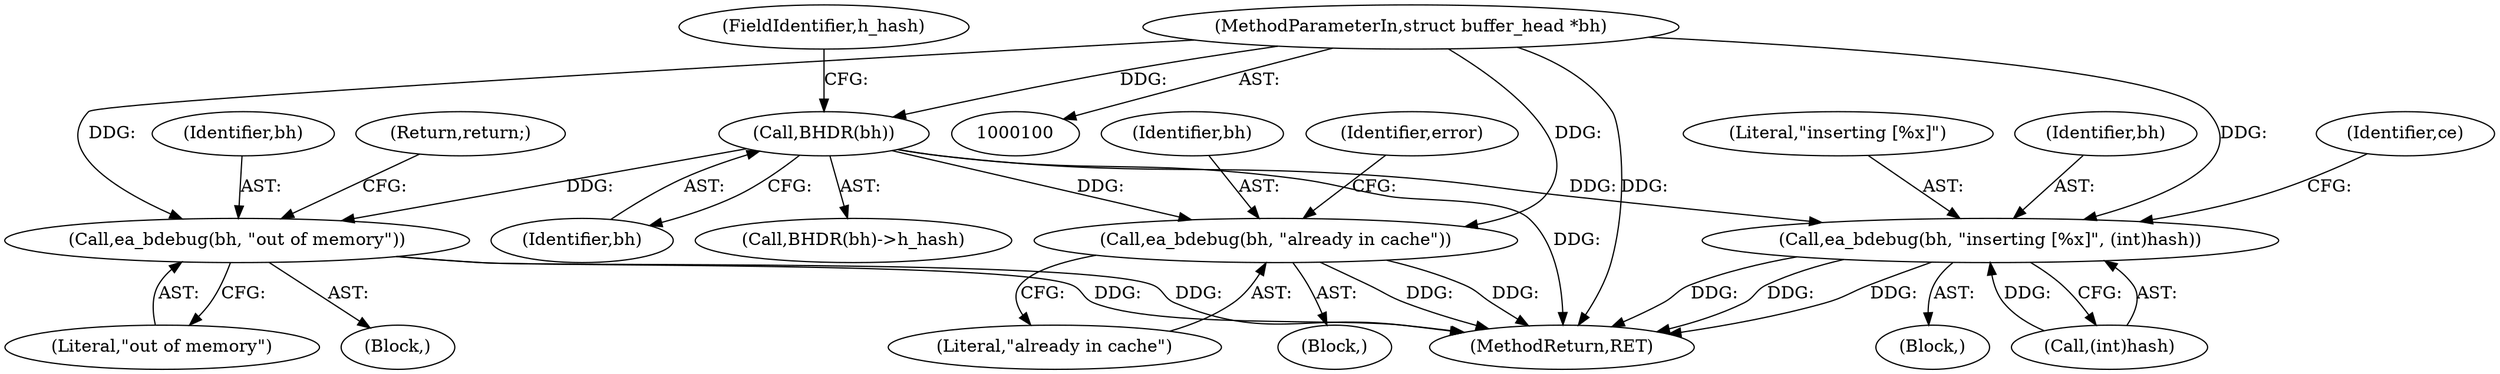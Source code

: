 digraph "1_linux_82939d7999dfc1f1998c4b1c12e2f19edbdff272_5@pointer" {
"1000109" [label="(Call,BHDR(bh))"];
"1000102" [label="(MethodParameterIn,struct buffer_head *bh)"];
"1000123" [label="(Call,ea_bdebug(bh, \"out of memory\"))"];
"1000149" [label="(Call,ea_bdebug(bh, \"already in cache\"))"];
"1000157" [label="(Call,ea_bdebug(bh, \"inserting [%x]\", (int)hash))"];
"1000109" [label="(Call,BHDR(bh))"];
"1000122" [label="(Block,)"];
"1000151" [label="(Literal,\"already in cache\")"];
"1000150" [label="(Identifier,bh)"];
"1000160" [label="(Call,(int)hash)"];
"1000159" [label="(Literal,\"inserting [%x]\")"];
"1000110" [label="(Identifier,bh)"];
"1000153" [label="(Identifier,error)"];
"1000102" [label="(MethodParameterIn,struct buffer_head *bh)"];
"1000111" [label="(FieldIdentifier,h_hash)"];
"1000165" [label="(MethodReturn,RET)"];
"1000125" [label="(Literal,\"out of memory\")"];
"1000157" [label="(Call,ea_bdebug(bh, \"inserting [%x]\", (int)hash))"];
"1000156" [label="(Block,)"];
"1000126" [label="(Return,return;)"];
"1000123" [label="(Call,ea_bdebug(bh, \"out of memory\"))"];
"1000108" [label="(Call,BHDR(bh)->h_hash)"];
"1000149" [label="(Call,ea_bdebug(bh, \"already in cache\"))"];
"1000124" [label="(Identifier,bh)"];
"1000158" [label="(Identifier,bh)"];
"1000148" [label="(Block,)"];
"1000164" [label="(Identifier,ce)"];
"1000109" -> "1000108"  [label="AST: "];
"1000109" -> "1000110"  [label="CFG: "];
"1000110" -> "1000109"  [label="AST: "];
"1000111" -> "1000109"  [label="CFG: "];
"1000109" -> "1000165"  [label="DDG: "];
"1000102" -> "1000109"  [label="DDG: "];
"1000109" -> "1000123"  [label="DDG: "];
"1000109" -> "1000149"  [label="DDG: "];
"1000109" -> "1000157"  [label="DDG: "];
"1000102" -> "1000100"  [label="AST: "];
"1000102" -> "1000165"  [label="DDG: "];
"1000102" -> "1000123"  [label="DDG: "];
"1000102" -> "1000149"  [label="DDG: "];
"1000102" -> "1000157"  [label="DDG: "];
"1000123" -> "1000122"  [label="AST: "];
"1000123" -> "1000125"  [label="CFG: "];
"1000124" -> "1000123"  [label="AST: "];
"1000125" -> "1000123"  [label="AST: "];
"1000126" -> "1000123"  [label="CFG: "];
"1000123" -> "1000165"  [label="DDG: "];
"1000123" -> "1000165"  [label="DDG: "];
"1000149" -> "1000148"  [label="AST: "];
"1000149" -> "1000151"  [label="CFG: "];
"1000150" -> "1000149"  [label="AST: "];
"1000151" -> "1000149"  [label="AST: "];
"1000153" -> "1000149"  [label="CFG: "];
"1000149" -> "1000165"  [label="DDG: "];
"1000149" -> "1000165"  [label="DDG: "];
"1000157" -> "1000156"  [label="AST: "];
"1000157" -> "1000160"  [label="CFG: "];
"1000158" -> "1000157"  [label="AST: "];
"1000159" -> "1000157"  [label="AST: "];
"1000160" -> "1000157"  [label="AST: "];
"1000164" -> "1000157"  [label="CFG: "];
"1000157" -> "1000165"  [label="DDG: "];
"1000157" -> "1000165"  [label="DDG: "];
"1000157" -> "1000165"  [label="DDG: "];
"1000160" -> "1000157"  [label="DDG: "];
}
